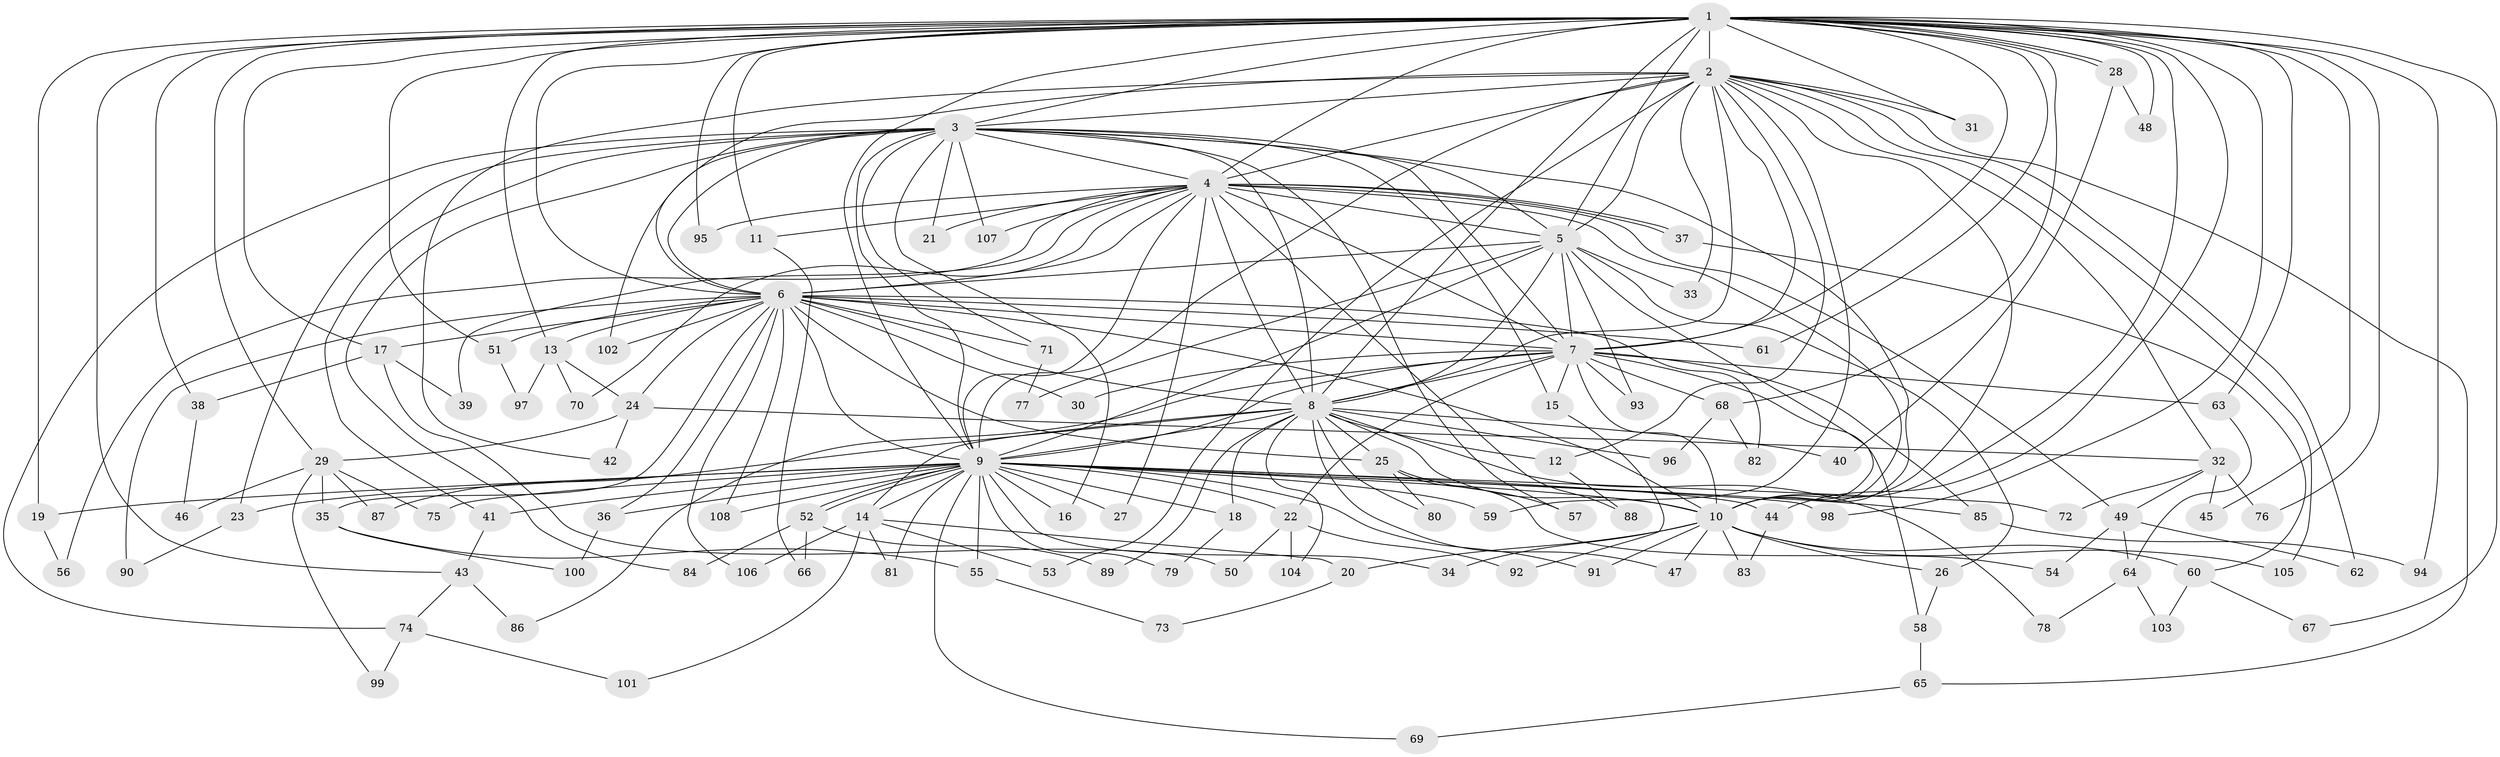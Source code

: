 // Generated by graph-tools (version 1.1) at 2025/10/02/27/25 16:10:58]
// undirected, 108 vertices, 241 edges
graph export_dot {
graph [start="1"]
  node [color=gray90,style=filled];
  1;
  2;
  3;
  4;
  5;
  6;
  7;
  8;
  9;
  10;
  11;
  12;
  13;
  14;
  15;
  16;
  17;
  18;
  19;
  20;
  21;
  22;
  23;
  24;
  25;
  26;
  27;
  28;
  29;
  30;
  31;
  32;
  33;
  34;
  35;
  36;
  37;
  38;
  39;
  40;
  41;
  42;
  43;
  44;
  45;
  46;
  47;
  48;
  49;
  50;
  51;
  52;
  53;
  54;
  55;
  56;
  57;
  58;
  59;
  60;
  61;
  62;
  63;
  64;
  65;
  66;
  67;
  68;
  69;
  70;
  71;
  72;
  73;
  74;
  75;
  76;
  77;
  78;
  79;
  80;
  81;
  82;
  83;
  84;
  85;
  86;
  87;
  88;
  89;
  90;
  91;
  92;
  93;
  94;
  95;
  96;
  97;
  98;
  99;
  100;
  101;
  102;
  103;
  104;
  105;
  106;
  107;
  108;
  1 -- 2;
  1 -- 3;
  1 -- 4;
  1 -- 5;
  1 -- 6;
  1 -- 7;
  1 -- 8;
  1 -- 9;
  1 -- 10;
  1 -- 11;
  1 -- 13;
  1 -- 17;
  1 -- 19;
  1 -- 28;
  1 -- 28;
  1 -- 29;
  1 -- 31;
  1 -- 38;
  1 -- 43;
  1 -- 44;
  1 -- 45;
  1 -- 48;
  1 -- 51;
  1 -- 61;
  1 -- 63;
  1 -- 67;
  1 -- 68;
  1 -- 76;
  1 -- 94;
  1 -- 95;
  1 -- 98;
  2 -- 3;
  2 -- 4;
  2 -- 5;
  2 -- 6;
  2 -- 7;
  2 -- 8;
  2 -- 9;
  2 -- 10;
  2 -- 12;
  2 -- 31;
  2 -- 32;
  2 -- 33;
  2 -- 42;
  2 -- 53;
  2 -- 59;
  2 -- 62;
  2 -- 65;
  2 -- 105;
  3 -- 4;
  3 -- 5;
  3 -- 6;
  3 -- 7;
  3 -- 8;
  3 -- 9;
  3 -- 10;
  3 -- 15;
  3 -- 16;
  3 -- 21;
  3 -- 23;
  3 -- 41;
  3 -- 57;
  3 -- 71;
  3 -- 74;
  3 -- 84;
  3 -- 102;
  3 -- 107;
  4 -- 5;
  4 -- 6;
  4 -- 7;
  4 -- 8;
  4 -- 9;
  4 -- 10;
  4 -- 11;
  4 -- 21;
  4 -- 27;
  4 -- 37;
  4 -- 37;
  4 -- 39;
  4 -- 49;
  4 -- 56;
  4 -- 70;
  4 -- 88;
  4 -- 95;
  4 -- 107;
  5 -- 6;
  5 -- 7;
  5 -- 8;
  5 -- 9;
  5 -- 10;
  5 -- 26;
  5 -- 33;
  5 -- 77;
  5 -- 93;
  6 -- 7;
  6 -- 8;
  6 -- 9;
  6 -- 10;
  6 -- 13;
  6 -- 17;
  6 -- 24;
  6 -- 25;
  6 -- 30;
  6 -- 35;
  6 -- 36;
  6 -- 51;
  6 -- 61;
  6 -- 71;
  6 -- 82;
  6 -- 90;
  6 -- 102;
  6 -- 106;
  6 -- 108;
  7 -- 8;
  7 -- 9;
  7 -- 10;
  7 -- 15;
  7 -- 22;
  7 -- 30;
  7 -- 58;
  7 -- 63;
  7 -- 68;
  7 -- 85;
  7 -- 86;
  7 -- 93;
  8 -- 9;
  8 -- 10;
  8 -- 12;
  8 -- 14;
  8 -- 18;
  8 -- 25;
  8 -- 40;
  8 -- 47;
  8 -- 78;
  8 -- 80;
  8 -- 87;
  8 -- 89;
  8 -- 96;
  8 -- 104;
  9 -- 10;
  9 -- 14;
  9 -- 16;
  9 -- 18;
  9 -- 19;
  9 -- 22;
  9 -- 23;
  9 -- 27;
  9 -- 34;
  9 -- 36;
  9 -- 41;
  9 -- 44;
  9 -- 52;
  9 -- 52;
  9 -- 55;
  9 -- 59;
  9 -- 69;
  9 -- 72;
  9 -- 75;
  9 -- 79;
  9 -- 81;
  9 -- 85;
  9 -- 91;
  9 -- 98;
  9 -- 108;
  10 -- 20;
  10 -- 26;
  10 -- 34;
  10 -- 47;
  10 -- 60;
  10 -- 83;
  10 -- 91;
  10 -- 105;
  11 -- 66;
  12 -- 88;
  13 -- 24;
  13 -- 70;
  13 -- 97;
  14 -- 20;
  14 -- 53;
  14 -- 81;
  14 -- 101;
  14 -- 106;
  15 -- 92;
  17 -- 38;
  17 -- 39;
  17 -- 50;
  18 -- 79;
  19 -- 56;
  20 -- 73;
  22 -- 50;
  22 -- 92;
  22 -- 104;
  23 -- 90;
  24 -- 29;
  24 -- 32;
  24 -- 42;
  25 -- 54;
  25 -- 57;
  25 -- 80;
  26 -- 58;
  28 -- 40;
  28 -- 48;
  29 -- 35;
  29 -- 46;
  29 -- 75;
  29 -- 87;
  29 -- 99;
  32 -- 45;
  32 -- 49;
  32 -- 72;
  32 -- 76;
  35 -- 55;
  35 -- 100;
  36 -- 100;
  37 -- 60;
  38 -- 46;
  41 -- 43;
  43 -- 74;
  43 -- 86;
  44 -- 83;
  49 -- 54;
  49 -- 62;
  49 -- 64;
  51 -- 97;
  52 -- 66;
  52 -- 84;
  52 -- 89;
  55 -- 73;
  58 -- 65;
  60 -- 67;
  60 -- 103;
  63 -- 64;
  64 -- 78;
  64 -- 103;
  65 -- 69;
  68 -- 82;
  68 -- 96;
  71 -- 77;
  74 -- 99;
  74 -- 101;
  85 -- 94;
}
